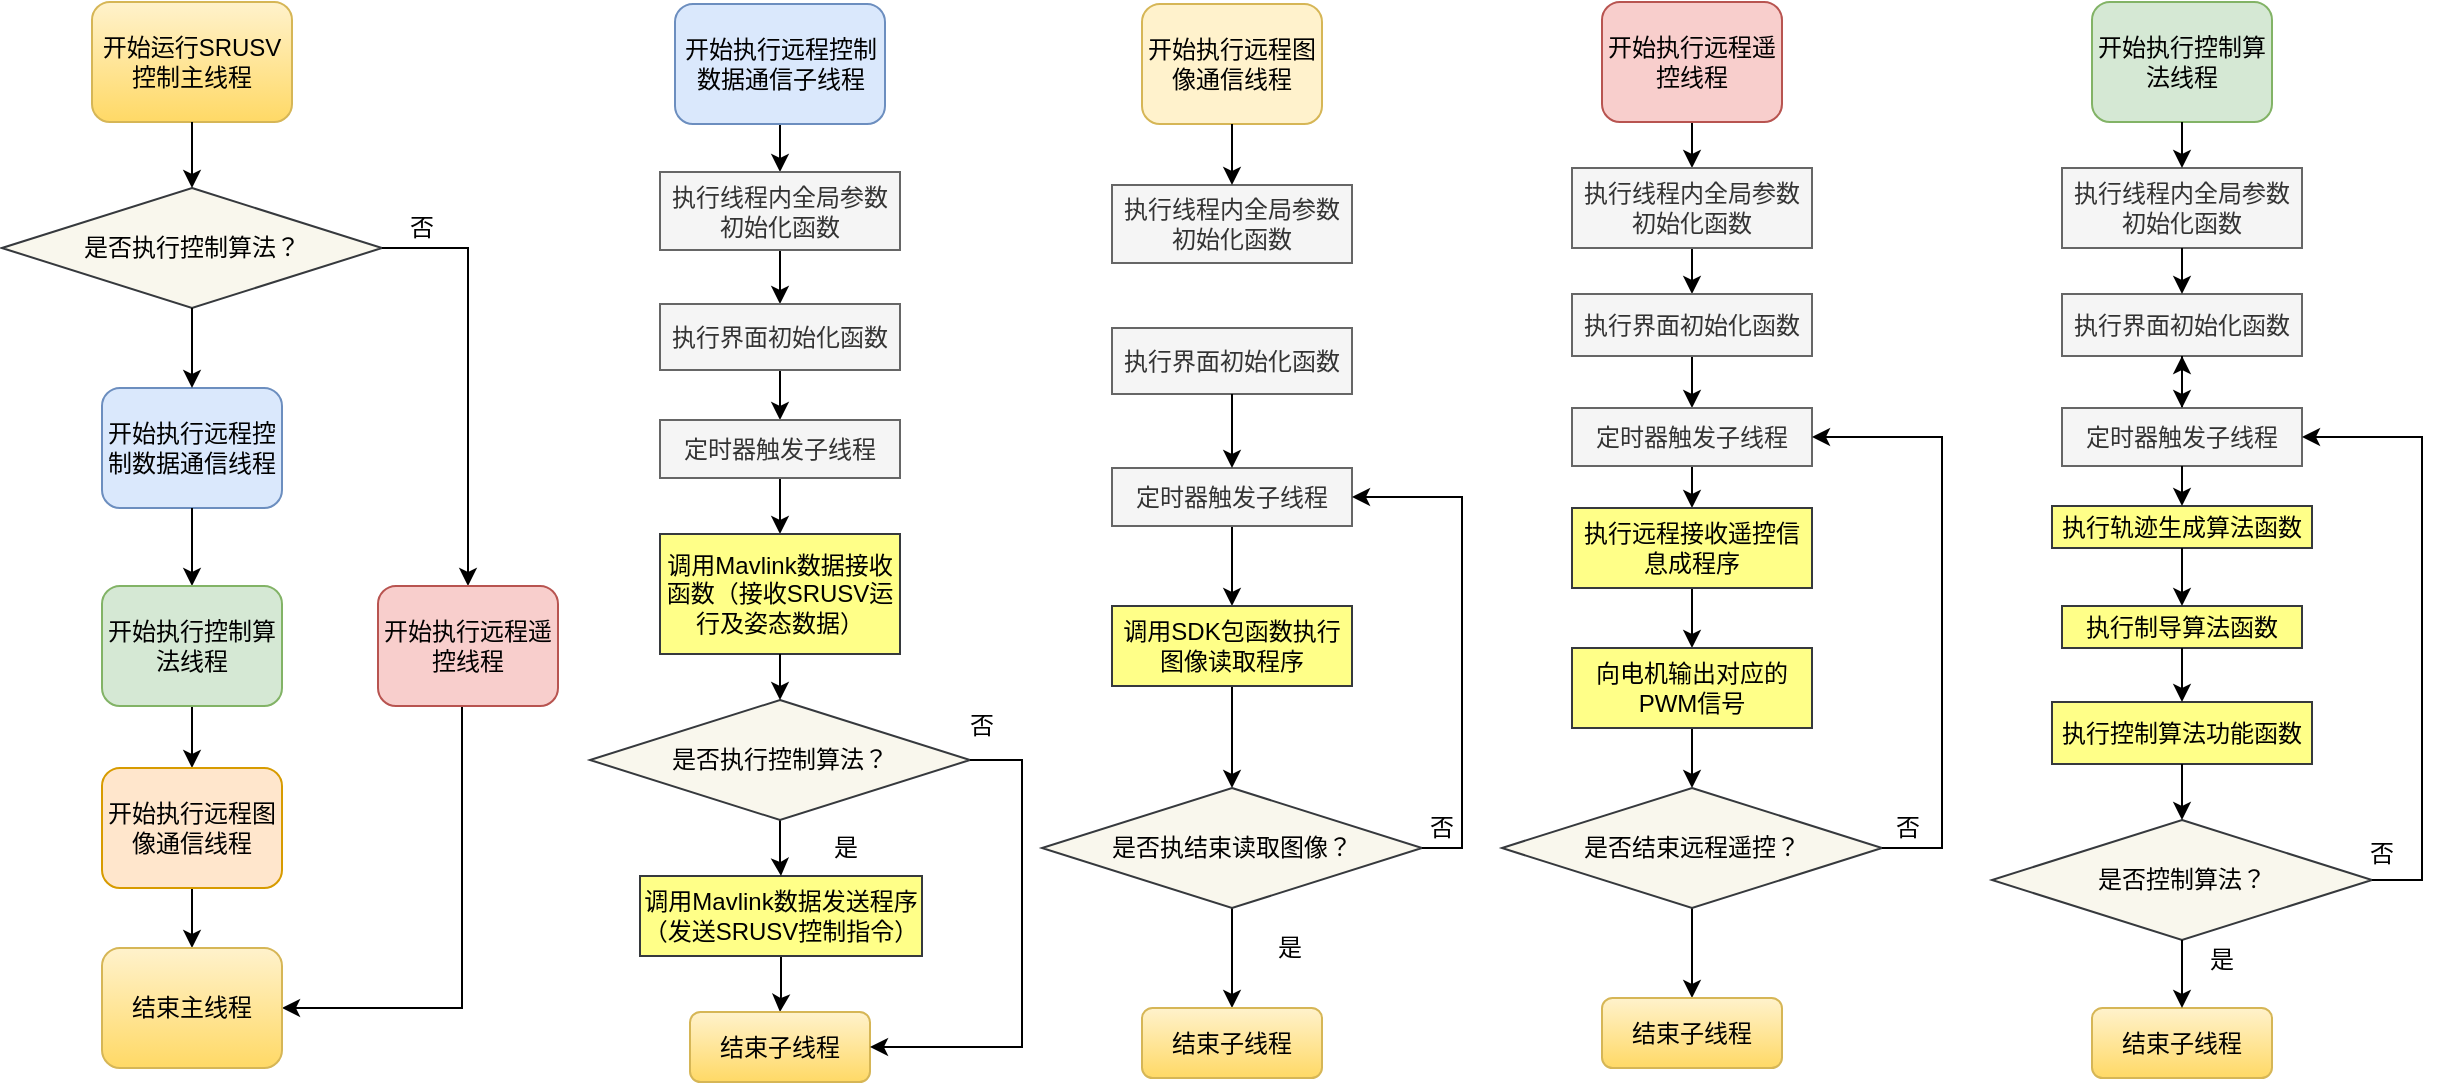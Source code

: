 <mxfile version="26.0.16">
  <diagram name="第 1 页" id="dxMBI3Bt_J9zHLQB18-X">
    <mxGraphModel dx="1834" dy="1022" grid="1" gridSize="10" guides="1" tooltips="1" connect="1" arrows="1" fold="1" page="1" pageScale="1" pageWidth="827" pageHeight="1169" math="0" shadow="0">
      <root>
        <mxCell id="0" />
        <mxCell id="1" parent="0" />
        <mxCell id="MSeL3s_0p4WkC4J9_sGm-1" value="" style="edgeStyle=orthogonalEdgeStyle;rounded=0;orthogonalLoop=1;jettySize=auto;html=1;" parent="1" source="MSeL3s_0p4WkC4J9_sGm-2" target="MSeL3s_0p4WkC4J9_sGm-4" edge="1">
          <mxGeometry relative="1" as="geometry" />
        </mxCell>
        <mxCell id="MSeL3s_0p4WkC4J9_sGm-2" value="开始执行远程控制数据通信子线程" style="rounded=1;whiteSpace=wrap;html=1;fillColor=#dae8fc;strokeColor=#6c8ebf;" parent="1" vertex="1">
          <mxGeometry x="566.5" y="231" width="105" height="60" as="geometry" />
        </mxCell>
        <mxCell id="MSeL3s_0p4WkC4J9_sGm-3" value="" style="edgeStyle=orthogonalEdgeStyle;rounded=0;orthogonalLoop=1;jettySize=auto;html=1;entryX=0.5;entryY=0;entryDx=0;entryDy=0;" parent="1" source="MSeL3s_0p4WkC4J9_sGm-4" target="MSeL3s_0p4WkC4J9_sGm-6" edge="1">
          <mxGeometry relative="1" as="geometry">
            <mxPoint x="619" y="417" as="targetPoint" />
          </mxGeometry>
        </mxCell>
        <mxCell id="MSeL3s_0p4WkC4J9_sGm-4" value="执行线程内全局参数初始化函数" style="rounded=0;whiteSpace=wrap;html=1;fillColor=#f5f5f5;fontColor=#333333;strokeColor=#666666;" parent="1" vertex="1">
          <mxGeometry x="559" y="315" width="120" height="39" as="geometry" />
        </mxCell>
        <mxCell id="MSeL3s_0p4WkC4J9_sGm-5" value="" style="edgeStyle=orthogonalEdgeStyle;rounded=0;orthogonalLoop=1;jettySize=auto;html=1;" parent="1" source="MSeL3s_0p4WkC4J9_sGm-6" target="MSeL3s_0p4WkC4J9_sGm-33" edge="1">
          <mxGeometry relative="1" as="geometry" />
        </mxCell>
        <mxCell id="MSeL3s_0p4WkC4J9_sGm-6" value="执行界面初始化函数" style="rounded=0;whiteSpace=wrap;html=1;fillColor=#f5f5f5;fontColor=#333333;strokeColor=#666666;" parent="1" vertex="1">
          <mxGeometry x="559" y="381" width="120" height="33" as="geometry" />
        </mxCell>
        <mxCell id="MSeL3s_0p4WkC4J9_sGm-8" value="开始执行远程图像通信线程" style="rounded=1;whiteSpace=wrap;html=1;fillColor=#fff2cc;strokeColor=#d6b656;" parent="1" vertex="1">
          <mxGeometry x="800" y="231" width="90" height="60" as="geometry" />
        </mxCell>
        <mxCell id="MSeL3s_0p4WkC4J9_sGm-9" value="" style="edgeStyle=orthogonalEdgeStyle;rounded=0;orthogonalLoop=1;jettySize=auto;html=1;" parent="1" source="MSeL3s_0p4WkC4J9_sGm-10" target="MSeL3s_0p4WkC4J9_sGm-12" edge="1">
          <mxGeometry relative="1" as="geometry" />
        </mxCell>
        <mxCell id="MSeL3s_0p4WkC4J9_sGm-10" value="开始执行远程遥控线程" style="rounded=1;whiteSpace=wrap;html=1;fillColor=#f8cecc;strokeColor=#b85450;" parent="1" vertex="1">
          <mxGeometry x="1030" y="230" width="90" height="60" as="geometry" />
        </mxCell>
        <mxCell id="MSeL3s_0p4WkC4J9_sGm-11" value="" style="edgeStyle=orthogonalEdgeStyle;rounded=0;orthogonalLoop=1;jettySize=auto;html=1;" parent="1" source="MSeL3s_0p4WkC4J9_sGm-12" target="MSeL3s_0p4WkC4J9_sGm-14" edge="1">
          <mxGeometry relative="1" as="geometry" />
        </mxCell>
        <mxCell id="MSeL3s_0p4WkC4J9_sGm-12" value="执行线程内全局参数初始化函数" style="rounded=0;whiteSpace=wrap;html=1;fillColor=#f5f5f5;fontColor=#333333;strokeColor=#666666;" parent="1" vertex="1">
          <mxGeometry x="1015" y="313" width="120" height="40" as="geometry" />
        </mxCell>
        <mxCell id="MSeL3s_0p4WkC4J9_sGm-13" value="" style="edgeStyle=orthogonalEdgeStyle;rounded=0;orthogonalLoop=1;jettySize=auto;html=1;" parent="1" source="MSeL3s_0p4WkC4J9_sGm-14" target="MSeL3s_0p4WkC4J9_sGm-57" edge="1">
          <mxGeometry relative="1" as="geometry" />
        </mxCell>
        <mxCell id="MSeL3s_0p4WkC4J9_sGm-14" value="执行界面初始化函数" style="rounded=0;whiteSpace=wrap;html=1;fillColor=#f5f5f5;fontColor=#333333;strokeColor=#666666;" parent="1" vertex="1">
          <mxGeometry x="1015" y="376" width="120" height="31" as="geometry" />
        </mxCell>
        <mxCell id="MSeL3s_0p4WkC4J9_sGm-15" value="开始执行控制算法线程" style="rounded=1;whiteSpace=wrap;html=1;fillColor=#d5e8d4;strokeColor=#82b366;" parent="1" vertex="1">
          <mxGeometry x="1275" y="230" width="90" height="60" as="geometry" />
        </mxCell>
        <mxCell id="MSeL3s_0p4WkC4J9_sGm-16" value="开始运行SRUSV控制主线程" style="rounded=1;whiteSpace=wrap;html=1;fillColor=#fff2cc;gradientColor=#ffd966;strokeColor=#d6b656;" parent="1" vertex="1">
          <mxGeometry x="275" y="230" width="100" height="60" as="geometry" />
        </mxCell>
        <mxCell id="MSeL3s_0p4WkC4J9_sGm-17" value="开始执行远程控制数据通信线程" style="rounded=1;whiteSpace=wrap;html=1;fillColor=#dae8fc;strokeColor=#6c8ebf;" parent="1" vertex="1">
          <mxGeometry x="280" y="423" width="90" height="60" as="geometry" />
        </mxCell>
        <mxCell id="MSeL3s_0p4WkC4J9_sGm-18" value="是否执行控制算法？" style="rhombus;whiteSpace=wrap;html=1;fillColor=#f9f7ed;strokeColor=#36393d;" parent="1" vertex="1">
          <mxGeometry x="230" y="323" width="190" height="60" as="geometry" />
        </mxCell>
        <mxCell id="MSeL3s_0p4WkC4J9_sGm-19" value="" style="endArrow=classic;html=1;rounded=0;exitX=0.5;exitY=1;exitDx=0;exitDy=0;" parent="1" source="MSeL3s_0p4WkC4J9_sGm-18" target="MSeL3s_0p4WkC4J9_sGm-17" edge="1">
          <mxGeometry width="50" height="50" relative="1" as="geometry">
            <mxPoint x="610" y="753" as="sourcePoint" />
            <mxPoint x="660" y="703" as="targetPoint" />
          </mxGeometry>
        </mxCell>
        <mxCell id="MSeL3s_0p4WkC4J9_sGm-20" value="" style="endArrow=classic;html=1;rounded=0;edgeStyle=elbowEdgeStyle;entryX=1;entryY=0.5;entryDx=0;entryDy=0;" parent="1" target="MSeL3s_0p4WkC4J9_sGm-31" edge="1">
          <mxGeometry width="50" height="50" relative="1" as="geometry">
            <mxPoint x="460" y="581" as="sourcePoint" />
            <mxPoint x="380" y="723" as="targetPoint" />
            <Array as="points">
              <mxPoint x="460" y="731" />
            </Array>
          </mxGeometry>
        </mxCell>
        <mxCell id="MSeL3s_0p4WkC4J9_sGm-21" value="是" style="text;html=1;align=center;verticalAlign=middle;whiteSpace=wrap;rounded=0;" parent="1" vertex="1">
          <mxGeometry x="631.5" y="643" width="40" height="20" as="geometry" />
        </mxCell>
        <mxCell id="MSeL3s_0p4WkC4J9_sGm-22" value="否" style="text;html=1;align=center;verticalAlign=middle;whiteSpace=wrap;rounded=0;" parent="1" vertex="1">
          <mxGeometry x="420" y="333" width="40" height="20" as="geometry" />
        </mxCell>
        <mxCell id="MSeL3s_0p4WkC4J9_sGm-23" value="" style="endArrow=classic;html=1;rounded=0;exitX=0.5;exitY=1;exitDx=0;exitDy=0;" parent="1" source="MSeL3s_0p4WkC4J9_sGm-17" target="MSeL3s_0p4WkC4J9_sGm-28" edge="1">
          <mxGeometry width="50" height="50" relative="1" as="geometry">
            <mxPoint x="100" y="583" as="sourcePoint" />
            <mxPoint x="325" y="523" as="targetPoint" />
          </mxGeometry>
        </mxCell>
        <mxCell id="MSeL3s_0p4WkC4J9_sGm-24" value="" style="endArrow=classic;html=1;rounded=0;edgeStyle=orthogonalEdgeStyle;exitX=1;exitY=0.5;exitDx=0;exitDy=0;entryX=0.5;entryY=0;entryDx=0;entryDy=0;" parent="1" source="MSeL3s_0p4WkC4J9_sGm-18" target="MSeL3s_0p4WkC4J9_sGm-25" edge="1">
          <mxGeometry width="50" height="50" relative="1" as="geometry">
            <mxPoint x="490" y="643" as="sourcePoint" />
            <mxPoint x="440" y="533" as="targetPoint" />
          </mxGeometry>
        </mxCell>
        <mxCell id="MSeL3s_0p4WkC4J9_sGm-25" value="开始执行远程遥控线程" style="rounded=1;whiteSpace=wrap;html=1;fillColor=#f8cecc;strokeColor=#b85450;" parent="1" vertex="1">
          <mxGeometry x="418" y="522" width="90" height="60" as="geometry" />
        </mxCell>
        <mxCell id="MSeL3s_0p4WkC4J9_sGm-26" value="" style="endArrow=classic;html=1;rounded=0;exitX=0.5;exitY=1;exitDx=0;exitDy=0;entryX=0.5;entryY=0;entryDx=0;entryDy=0;" parent="1" source="MSeL3s_0p4WkC4J9_sGm-16" target="MSeL3s_0p4WkC4J9_sGm-18" edge="1">
          <mxGeometry width="50" height="50" relative="1" as="geometry">
            <mxPoint x="960" y="503" as="sourcePoint" />
            <mxPoint x="1010" y="453" as="targetPoint" />
          </mxGeometry>
        </mxCell>
        <mxCell id="MSeL3s_0p4WkC4J9_sGm-27" value="" style="edgeStyle=orthogonalEdgeStyle;rounded=0;orthogonalLoop=1;jettySize=auto;html=1;" parent="1" source="MSeL3s_0p4WkC4J9_sGm-28" target="MSeL3s_0p4WkC4J9_sGm-30" edge="1">
          <mxGeometry relative="1" as="geometry" />
        </mxCell>
        <mxCell id="MSeL3s_0p4WkC4J9_sGm-28" value="开始执行控制算法线程" style="rounded=1;whiteSpace=wrap;html=1;fillColor=#d5e8d4;strokeColor=#82b366;" parent="1" vertex="1">
          <mxGeometry x="280" y="522" width="90" height="60" as="geometry" />
        </mxCell>
        <mxCell id="MSeL3s_0p4WkC4J9_sGm-29" value="" style="edgeStyle=orthogonalEdgeStyle;rounded=0;orthogonalLoop=1;jettySize=auto;html=1;" parent="1" source="MSeL3s_0p4WkC4J9_sGm-30" target="MSeL3s_0p4WkC4J9_sGm-31" edge="1">
          <mxGeometry relative="1" as="geometry" />
        </mxCell>
        <mxCell id="MSeL3s_0p4WkC4J9_sGm-30" value="开始执行远程图像通信线程" style="rounded=1;whiteSpace=wrap;html=1;fillColor=#ffe6cc;strokeColor=#d79b00;" parent="1" vertex="1">
          <mxGeometry x="280" y="613" width="90" height="60" as="geometry" />
        </mxCell>
        <mxCell id="MSeL3s_0p4WkC4J9_sGm-31" value="结束主线程" style="rounded=1;whiteSpace=wrap;html=1;fillColor=#fff2cc;strokeColor=#d6b656;gradientColor=#ffd966;" parent="1" vertex="1">
          <mxGeometry x="280" y="703" width="90" height="60" as="geometry" />
        </mxCell>
        <mxCell id="MSeL3s_0p4WkC4J9_sGm-32" value="" style="edgeStyle=orthogonalEdgeStyle;rounded=0;orthogonalLoop=1;jettySize=auto;html=1;" parent="1" source="MSeL3s_0p4WkC4J9_sGm-33" target="MSeL3s_0p4WkC4J9_sGm-34" edge="1">
          <mxGeometry relative="1" as="geometry" />
        </mxCell>
        <mxCell id="MSeL3s_0p4WkC4J9_sGm-33" value="定时器触发子线程" style="rounded=0;whiteSpace=wrap;html=1;fillColor=#f5f5f5;fontColor=#333333;strokeColor=#666666;" parent="1" vertex="1">
          <mxGeometry x="559" y="439" width="120" height="29" as="geometry" />
        </mxCell>
        <mxCell id="MSeL3s_0p4WkC4J9_sGm-34" value="调用Mavlink数据接收函数（接收SRUSV运行及姿态数据）" style="rounded=0;whiteSpace=wrap;html=1;fillColor=#ffff88;strokeColor=#36393d;" parent="1" vertex="1">
          <mxGeometry x="559" y="496" width="120" height="60" as="geometry" />
        </mxCell>
        <mxCell id="MSeL3s_0p4WkC4J9_sGm-35" value="" style="edgeStyle=orthogonalEdgeStyle;rounded=0;orthogonalLoop=1;jettySize=auto;html=1;" parent="1" source="MSeL3s_0p4WkC4J9_sGm-36" target="MSeL3s_0p4WkC4J9_sGm-40" edge="1">
          <mxGeometry relative="1" as="geometry" />
        </mxCell>
        <mxCell id="MSeL3s_0p4WkC4J9_sGm-36" value="调用Mavlink数据发送程序（发送SRUSV控制指令）" style="rounded=0;whiteSpace=wrap;html=1;fillColor=#ffff88;strokeColor=#36393d;" parent="1" vertex="1">
          <mxGeometry x="549" y="667" width="141" height="40" as="geometry" />
        </mxCell>
        <mxCell id="MSeL3s_0p4WkC4J9_sGm-37" value="" style="edgeStyle=orthogonalEdgeStyle;rounded=0;orthogonalLoop=1;jettySize=auto;html=1;" parent="1" source="MSeL3s_0p4WkC4J9_sGm-38" target="MSeL3s_0p4WkC4J9_sGm-36" edge="1">
          <mxGeometry relative="1" as="geometry" />
        </mxCell>
        <mxCell id="MSeL3s_0p4WkC4J9_sGm-38" value="是否执行控制算法？" style="rhombus;whiteSpace=wrap;html=1;fillColor=#f9f7ed;strokeColor=#36393d;" parent="1" vertex="1">
          <mxGeometry x="524" y="579" width="190" height="60" as="geometry" />
        </mxCell>
        <mxCell id="MSeL3s_0p4WkC4J9_sGm-39" value="" style="endArrow=classic;html=1;rounded=0;exitX=0.5;exitY=1;exitDx=0;exitDy=0;" parent="1" source="MSeL3s_0p4WkC4J9_sGm-34" target="MSeL3s_0p4WkC4J9_sGm-38" edge="1">
          <mxGeometry width="50" height="50" relative="1" as="geometry">
            <mxPoint x="840" y="733" as="sourcePoint" />
            <mxPoint x="890" y="683" as="targetPoint" />
          </mxGeometry>
        </mxCell>
        <mxCell id="MSeL3s_0p4WkC4J9_sGm-40" value="结束子线程" style="rounded=1;whiteSpace=wrap;html=1;fillColor=#fff2cc;strokeColor=#d6b656;gradientColor=#ffd966;" parent="1" vertex="1">
          <mxGeometry x="574" y="735" width="90" height="35" as="geometry" />
        </mxCell>
        <mxCell id="MSeL3s_0p4WkC4J9_sGm-41" value="执行线程内全局参数初始化函数" style="rounded=0;whiteSpace=wrap;html=1;fillColor=#f5f5f5;fontColor=#333333;strokeColor=#666666;" parent="1" vertex="1">
          <mxGeometry x="785" y="321.5" width="120" height="39" as="geometry" />
        </mxCell>
        <mxCell id="MSeL3s_0p4WkC4J9_sGm-42" value="执行界面初始化函数" style="rounded=0;whiteSpace=wrap;html=1;fillColor=#f5f5f5;fontColor=#333333;strokeColor=#666666;" parent="1" vertex="1">
          <mxGeometry x="785" y="393" width="120" height="33" as="geometry" />
        </mxCell>
        <mxCell id="MSeL3s_0p4WkC4J9_sGm-43" value="" style="edgeStyle=orthogonalEdgeStyle;rounded=0;orthogonalLoop=1;jettySize=auto;html=1;" parent="1" source="MSeL3s_0p4WkC4J9_sGm-44" target="MSeL3s_0p4WkC4J9_sGm-46" edge="1">
          <mxGeometry relative="1" as="geometry" />
        </mxCell>
        <mxCell id="MSeL3s_0p4WkC4J9_sGm-44" value="定时器触发子线程" style="rounded=0;whiteSpace=wrap;html=1;fillColor=#f5f5f5;fontColor=#333333;strokeColor=#666666;" parent="1" vertex="1">
          <mxGeometry x="785" y="463" width="120" height="29" as="geometry" />
        </mxCell>
        <mxCell id="MSeL3s_0p4WkC4J9_sGm-45" value="" style="edgeStyle=orthogonalEdgeStyle;rounded=0;orthogonalLoop=1;jettySize=auto;html=1;" parent="1" source="MSeL3s_0p4WkC4J9_sGm-46" target="MSeL3s_0p4WkC4J9_sGm-49" edge="1">
          <mxGeometry relative="1" as="geometry" />
        </mxCell>
        <mxCell id="MSeL3s_0p4WkC4J9_sGm-46" value="调用SDK包函数执行图像读取程序" style="rounded=0;whiteSpace=wrap;html=1;fillColor=#ffff88;strokeColor=#36393d;" parent="1" vertex="1">
          <mxGeometry x="785" y="532" width="120" height="40" as="geometry" />
        </mxCell>
        <mxCell id="MSeL3s_0p4WkC4J9_sGm-47" value="" style="endArrow=classic;html=1;rounded=0;exitX=0.5;exitY=1;exitDx=0;exitDy=0;entryX=0.5;entryY=0;entryDx=0;entryDy=0;" parent="1" source="MSeL3s_0p4WkC4J9_sGm-42" target="MSeL3s_0p4WkC4J9_sGm-44" edge="1">
          <mxGeometry width="50" height="50" relative="1" as="geometry">
            <mxPoint x="700" y="453" as="sourcePoint" />
            <mxPoint x="845" y="433" as="targetPoint" />
          </mxGeometry>
        </mxCell>
        <mxCell id="MSeL3s_0p4WkC4J9_sGm-48" value="" style="edgeStyle=orthogonalEdgeStyle;rounded=0;orthogonalLoop=1;jettySize=auto;html=1;" parent="1" source="MSeL3s_0p4WkC4J9_sGm-49" target="MSeL3s_0p4WkC4J9_sGm-50" edge="1">
          <mxGeometry relative="1" as="geometry" />
        </mxCell>
        <mxCell id="MSeL3s_0p4WkC4J9_sGm-49" value="是否执结束读取图像？" style="rhombus;whiteSpace=wrap;html=1;fillColor=#f9f7ed;strokeColor=#36393d;" parent="1" vertex="1">
          <mxGeometry x="750" y="623" width="190" height="60" as="geometry" />
        </mxCell>
        <mxCell id="MSeL3s_0p4WkC4J9_sGm-50" value="结束子线程" style="rounded=1;whiteSpace=wrap;html=1;fillColor=#fff2cc;strokeColor=#d6b656;gradientColor=#ffd966;" parent="1" vertex="1">
          <mxGeometry x="800" y="733" width="90" height="35" as="geometry" />
        </mxCell>
        <mxCell id="MSeL3s_0p4WkC4J9_sGm-51" value="" style="endArrow=classic;html=1;rounded=0;edgeStyle=elbowEdgeStyle;entryX=1;entryY=0.5;entryDx=0;entryDy=0;exitX=1;exitY=0.5;exitDx=0;exitDy=0;" parent="1" source="MSeL3s_0p4WkC4J9_sGm-38" target="MSeL3s_0p4WkC4J9_sGm-40" edge="1">
          <mxGeometry width="50" height="50" relative="1" as="geometry">
            <mxPoint x="720" y="610" as="sourcePoint" />
            <mxPoint x="740" y="743" as="targetPoint" />
            <Array as="points">
              <mxPoint x="740" y="683" />
            </Array>
          </mxGeometry>
        </mxCell>
        <mxCell id="MSeL3s_0p4WkC4J9_sGm-52" value="" style="endArrow=classic;html=1;rounded=0;edgeStyle=elbowEdgeStyle;exitX=1;exitY=0.5;exitDx=0;exitDy=0;entryX=1;entryY=0.5;entryDx=0;entryDy=0;" parent="1" source="MSeL3s_0p4WkC4J9_sGm-49" target="MSeL3s_0p4WkC4J9_sGm-44" edge="1">
          <mxGeometry width="50" height="50" relative="1" as="geometry">
            <mxPoint x="990" y="653" as="sourcePoint" />
            <mxPoint x="940" y="797" as="targetPoint" />
            <Array as="points">
              <mxPoint x="960" y="603" />
            </Array>
          </mxGeometry>
        </mxCell>
        <mxCell id="MSeL3s_0p4WkC4J9_sGm-53" value="是" style="text;html=1;align=center;verticalAlign=middle;whiteSpace=wrap;rounded=0;" parent="1" vertex="1">
          <mxGeometry x="854" y="693" width="40" height="20" as="geometry" />
        </mxCell>
        <mxCell id="MSeL3s_0p4WkC4J9_sGm-54" value="否" style="text;html=1;align=center;verticalAlign=middle;whiteSpace=wrap;rounded=0;" parent="1" vertex="1">
          <mxGeometry x="930" y="633" width="40" height="20" as="geometry" />
        </mxCell>
        <mxCell id="MSeL3s_0p4WkC4J9_sGm-55" value="否" style="text;html=1;align=center;verticalAlign=middle;whiteSpace=wrap;rounded=0;" parent="1" vertex="1">
          <mxGeometry x="700" y="582" width="40" height="20" as="geometry" />
        </mxCell>
        <mxCell id="MSeL3s_0p4WkC4J9_sGm-56" value="" style="edgeStyle=orthogonalEdgeStyle;rounded=0;orthogonalLoop=1;jettySize=auto;html=1;" parent="1" source="MSeL3s_0p4WkC4J9_sGm-57" target="MSeL3s_0p4WkC4J9_sGm-59" edge="1">
          <mxGeometry relative="1" as="geometry" />
        </mxCell>
        <mxCell id="MSeL3s_0p4WkC4J9_sGm-57" value="定时器触发子线程" style="rounded=0;whiteSpace=wrap;html=1;fillColor=#f5f5f5;fontColor=#333333;strokeColor=#666666;" parent="1" vertex="1">
          <mxGeometry x="1015" y="433" width="120" height="29" as="geometry" />
        </mxCell>
        <mxCell id="MSeL3s_0p4WkC4J9_sGm-58" value="" style="edgeStyle=orthogonalEdgeStyle;rounded=0;orthogonalLoop=1;jettySize=auto;html=1;" parent="1" source="MSeL3s_0p4WkC4J9_sGm-59" target="MSeL3s_0p4WkC4J9_sGm-61" edge="1">
          <mxGeometry relative="1" as="geometry" />
        </mxCell>
        <mxCell id="MSeL3s_0p4WkC4J9_sGm-59" value="执行远程接收遥控信息成程序" style="rounded=0;whiteSpace=wrap;html=1;fillColor=#ffff88;strokeColor=#36393d;" parent="1" vertex="1">
          <mxGeometry x="1015" y="483" width="120" height="40" as="geometry" />
        </mxCell>
        <mxCell id="MSeL3s_0p4WkC4J9_sGm-60" value="" style="edgeStyle=orthogonalEdgeStyle;rounded=0;orthogonalLoop=1;jettySize=auto;html=1;" parent="1" source="MSeL3s_0p4WkC4J9_sGm-61" target="MSeL3s_0p4WkC4J9_sGm-63" edge="1">
          <mxGeometry relative="1" as="geometry" />
        </mxCell>
        <mxCell id="MSeL3s_0p4WkC4J9_sGm-61" value="向电机输出对应的PWM信号" style="rounded=0;whiteSpace=wrap;html=1;fillColor=#ffff88;strokeColor=#36393d;" parent="1" vertex="1">
          <mxGeometry x="1015" y="553" width="120" height="40" as="geometry" />
        </mxCell>
        <mxCell id="MSeL3s_0p4WkC4J9_sGm-62" value="" style="edgeStyle=orthogonalEdgeStyle;rounded=0;orthogonalLoop=1;jettySize=auto;html=1;" parent="1" source="MSeL3s_0p4WkC4J9_sGm-63" target="MSeL3s_0p4WkC4J9_sGm-64" edge="1">
          <mxGeometry relative="1" as="geometry" />
        </mxCell>
        <mxCell id="MSeL3s_0p4WkC4J9_sGm-63" value="是否结束远程遥控？" style="rhombus;whiteSpace=wrap;html=1;fillColor=#f9f7ed;strokeColor=#36393d;" parent="1" vertex="1">
          <mxGeometry x="980" y="623" width="190" height="60" as="geometry" />
        </mxCell>
        <mxCell id="MSeL3s_0p4WkC4J9_sGm-64" value="结束子线程" style="rounded=1;whiteSpace=wrap;html=1;fillColor=#fff2cc;strokeColor=#d6b656;gradientColor=#ffd966;" parent="1" vertex="1">
          <mxGeometry x="1030" y="728" width="90" height="35" as="geometry" />
        </mxCell>
        <mxCell id="MSeL3s_0p4WkC4J9_sGm-65" value="是" style="text;html=1;align=center;verticalAlign=middle;whiteSpace=wrap;rounded=0;" parent="1" vertex="1">
          <mxGeometry x="1320" y="699" width="40" height="20" as="geometry" />
        </mxCell>
        <mxCell id="MSeL3s_0p4WkC4J9_sGm-66" value="" style="endArrow=classic;html=1;rounded=0;edgeStyle=elbowEdgeStyle;exitX=1;exitY=0.5;exitDx=0;exitDy=0;entryX=1;entryY=0.5;entryDx=0;entryDy=0;" parent="1" source="MSeL3s_0p4WkC4J9_sGm-63" target="MSeL3s_0p4WkC4J9_sGm-57" edge="1">
          <mxGeometry width="50" height="50" relative="1" as="geometry">
            <mxPoint x="1185" y="652" as="sourcePoint" />
            <mxPoint x="1150" y="551" as="targetPoint" />
            <Array as="points">
              <mxPoint x="1200" y="583" />
            </Array>
          </mxGeometry>
        </mxCell>
        <mxCell id="MSeL3s_0p4WkC4J9_sGm-67" value="否" style="text;html=1;align=center;verticalAlign=middle;whiteSpace=wrap;rounded=0;" parent="1" vertex="1">
          <mxGeometry x="1163" y="633" width="40" height="20" as="geometry" />
        </mxCell>
        <mxCell id="MSeL3s_0p4WkC4J9_sGm-68" value="执行线程内全局参数初始化函数" style="rounded=0;whiteSpace=wrap;html=1;fillColor=#f5f5f5;fontColor=#333333;strokeColor=#666666;" parent="1" vertex="1">
          <mxGeometry x="1260" y="313" width="120" height="40" as="geometry" />
        </mxCell>
        <mxCell id="MSeL3s_0p4WkC4J9_sGm-69" value="执行界面初始化函数" style="rounded=0;whiteSpace=wrap;html=1;fillColor=#f5f5f5;fontColor=#333333;strokeColor=#666666;" parent="1" vertex="1">
          <mxGeometry x="1260" y="376" width="120" height="31" as="geometry" />
        </mxCell>
        <mxCell id="HkX7aJt496E10pmxp8Gc-2" value="" style="edgeStyle=orthogonalEdgeStyle;rounded=0;orthogonalLoop=1;jettySize=auto;html=1;" parent="1" source="MSeL3s_0p4WkC4J9_sGm-70" target="MSeL3s_0p4WkC4J9_sGm-69" edge="1">
          <mxGeometry relative="1" as="geometry" />
        </mxCell>
        <mxCell id="MSeL3s_0p4WkC4J9_sGm-70" value="定时器触发子线程" style="rounded=0;whiteSpace=wrap;html=1;fillColor=#f5f5f5;fontColor=#333333;strokeColor=#666666;" parent="1" vertex="1">
          <mxGeometry x="1260" y="433" width="120" height="29" as="geometry" />
        </mxCell>
        <mxCell id="MSeL3s_0p4WkC4J9_sGm-71" value="执行轨迹生成算法函数" style="rounded=0;whiteSpace=wrap;html=1;fillColor=#ffff88;strokeColor=#36393d;" parent="1" vertex="1">
          <mxGeometry x="1255" y="482" width="130" height="21" as="geometry" />
        </mxCell>
        <mxCell id="MSeL3s_0p4WkC4J9_sGm-72" value="执行制导算法函数" style="rounded=0;whiteSpace=wrap;html=1;fillColor=#ffff88;strokeColor=#36393d;" parent="1" vertex="1">
          <mxGeometry x="1260" y="532" width="120" height="21" as="geometry" />
        </mxCell>
        <mxCell id="MSeL3s_0p4WkC4J9_sGm-73" value="执行控制算法功能函数" style="rounded=0;whiteSpace=wrap;html=1;fillColor=#ffff88;strokeColor=#36393d;" parent="1" vertex="1">
          <mxGeometry x="1255" y="580" width="130" height="31" as="geometry" />
        </mxCell>
        <mxCell id="MSeL3s_0p4WkC4J9_sGm-74" value="结束子线程" style="rounded=1;whiteSpace=wrap;html=1;fillColor=#fff2cc;strokeColor=#d6b656;gradientColor=#ffd966;" parent="1" vertex="1">
          <mxGeometry x="1275" y="733" width="90" height="35" as="geometry" />
        </mxCell>
        <mxCell id="MSeL3s_0p4WkC4J9_sGm-75" value="是否控制算法？" style="rhombus;whiteSpace=wrap;html=1;fillColor=#f9f7ed;strokeColor=#36393d;" parent="1" vertex="1">
          <mxGeometry x="1225" y="639" width="190" height="60" as="geometry" />
        </mxCell>
        <mxCell id="MSeL3s_0p4WkC4J9_sGm-76" value="" style="endArrow=classic;html=1;rounded=0;exitX=0.5;exitY=1;exitDx=0;exitDy=0;" parent="1" source="MSeL3s_0p4WkC4J9_sGm-15" target="MSeL3s_0p4WkC4J9_sGm-68" edge="1">
          <mxGeometry width="50" height="50" relative="1" as="geometry">
            <mxPoint x="1510" y="293" as="sourcePoint" />
            <mxPoint x="1560" y="243" as="targetPoint" />
          </mxGeometry>
        </mxCell>
        <mxCell id="MSeL3s_0p4WkC4J9_sGm-77" value="" style="endArrow=classic;html=1;rounded=0;exitX=0.5;exitY=1;exitDx=0;exitDy=0;entryX=0.5;entryY=0;entryDx=0;entryDy=0;" parent="1" source="MSeL3s_0p4WkC4J9_sGm-68" target="MSeL3s_0p4WkC4J9_sGm-69" edge="1">
          <mxGeometry width="50" height="50" relative="1" as="geometry">
            <mxPoint x="1440" y="363" as="sourcePoint" />
            <mxPoint x="1490" y="313" as="targetPoint" />
          </mxGeometry>
        </mxCell>
        <mxCell id="MSeL3s_0p4WkC4J9_sGm-78" value="" style="endArrow=classic;html=1;rounded=0;exitX=0.5;exitY=1;exitDx=0;exitDy=0;" parent="1" source="MSeL3s_0p4WkC4J9_sGm-69" target="MSeL3s_0p4WkC4J9_sGm-70" edge="1">
          <mxGeometry width="50" height="50" relative="1" as="geometry">
            <mxPoint x="1510" y="483" as="sourcePoint" />
            <mxPoint x="1560" y="433" as="targetPoint" />
          </mxGeometry>
        </mxCell>
        <mxCell id="MSeL3s_0p4WkC4J9_sGm-79" value="" style="endArrow=classic;html=1;rounded=0;exitX=0.5;exitY=1;exitDx=0;exitDy=0;" parent="1" source="MSeL3s_0p4WkC4J9_sGm-70" target="MSeL3s_0p4WkC4J9_sGm-71" edge="1">
          <mxGeometry width="50" height="50" relative="1" as="geometry">
            <mxPoint x="1470" y="503" as="sourcePoint" />
            <mxPoint x="1520" y="453" as="targetPoint" />
          </mxGeometry>
        </mxCell>
        <mxCell id="MSeL3s_0p4WkC4J9_sGm-80" value="" style="endArrow=classic;html=1;rounded=0;exitX=0.5;exitY=1;exitDx=0;exitDy=0;" parent="1" source="MSeL3s_0p4WkC4J9_sGm-71" target="MSeL3s_0p4WkC4J9_sGm-72" edge="1">
          <mxGeometry width="50" height="50" relative="1" as="geometry">
            <mxPoint x="1540" y="523" as="sourcePoint" />
            <mxPoint x="1590" y="473" as="targetPoint" />
          </mxGeometry>
        </mxCell>
        <mxCell id="MSeL3s_0p4WkC4J9_sGm-81" value="" style="endArrow=classic;html=1;rounded=0;exitX=0.5;exitY=1;exitDx=0;exitDy=0;" parent="1" source="MSeL3s_0p4WkC4J9_sGm-72" target="MSeL3s_0p4WkC4J9_sGm-73" edge="1">
          <mxGeometry width="50" height="50" relative="1" as="geometry">
            <mxPoint x="1450" y="563" as="sourcePoint" />
            <mxPoint x="1500" y="513" as="targetPoint" />
          </mxGeometry>
        </mxCell>
        <mxCell id="MSeL3s_0p4WkC4J9_sGm-82" value="" style="endArrow=classic;html=1;rounded=0;exitX=0.5;exitY=1;exitDx=0;exitDy=0;entryX=0.5;entryY=0;entryDx=0;entryDy=0;" parent="1" source="MSeL3s_0p4WkC4J9_sGm-73" target="MSeL3s_0p4WkC4J9_sGm-75" edge="1">
          <mxGeometry width="50" height="50" relative="1" as="geometry">
            <mxPoint x="1390" y="623" as="sourcePoint" />
            <mxPoint x="1440" y="573" as="targetPoint" />
          </mxGeometry>
        </mxCell>
        <mxCell id="MSeL3s_0p4WkC4J9_sGm-83" value="" style="endArrow=classic;html=1;rounded=0;exitX=0.5;exitY=1;exitDx=0;exitDy=0;entryX=0.5;entryY=0;entryDx=0;entryDy=0;" parent="1" source="MSeL3s_0p4WkC4J9_sGm-75" target="MSeL3s_0p4WkC4J9_sGm-74" edge="1">
          <mxGeometry width="50" height="50" relative="1" as="geometry">
            <mxPoint x="1410" y="723" as="sourcePoint" />
            <mxPoint x="1460" y="673" as="targetPoint" />
          </mxGeometry>
        </mxCell>
        <mxCell id="MSeL3s_0p4WkC4J9_sGm-84" value="" style="endArrow=classic;html=1;rounded=0;edgeStyle=elbowEdgeStyle;" parent="1" source="MSeL3s_0p4WkC4J9_sGm-75" target="MSeL3s_0p4WkC4J9_sGm-70" edge="1">
          <mxGeometry width="50" height="50" relative="1" as="geometry">
            <mxPoint x="1450" y="653" as="sourcePoint" />
            <mxPoint x="1415" y="503" as="targetPoint" />
            <Array as="points">
              <mxPoint x="1440" y="553" />
            </Array>
          </mxGeometry>
        </mxCell>
        <mxCell id="MSeL3s_0p4WkC4J9_sGm-85" value="否" style="text;html=1;align=center;verticalAlign=middle;whiteSpace=wrap;rounded=0;" parent="1" vertex="1">
          <mxGeometry x="1400" y="646" width="40" height="20" as="geometry" />
        </mxCell>
        <mxCell id="HkX7aJt496E10pmxp8Gc-1" value="" style="endArrow=classic;html=1;rounded=0;exitX=0.5;exitY=1;exitDx=0;exitDy=0;entryX=0.5;entryY=0;entryDx=0;entryDy=0;" parent="1" source="MSeL3s_0p4WkC4J9_sGm-8" target="MSeL3s_0p4WkC4J9_sGm-41" edge="1">
          <mxGeometry width="50" height="50" relative="1" as="geometry">
            <mxPoint x="920" y="240" as="sourcePoint" />
            <mxPoint x="970" y="190" as="targetPoint" />
          </mxGeometry>
        </mxCell>
      </root>
    </mxGraphModel>
  </diagram>
</mxfile>
